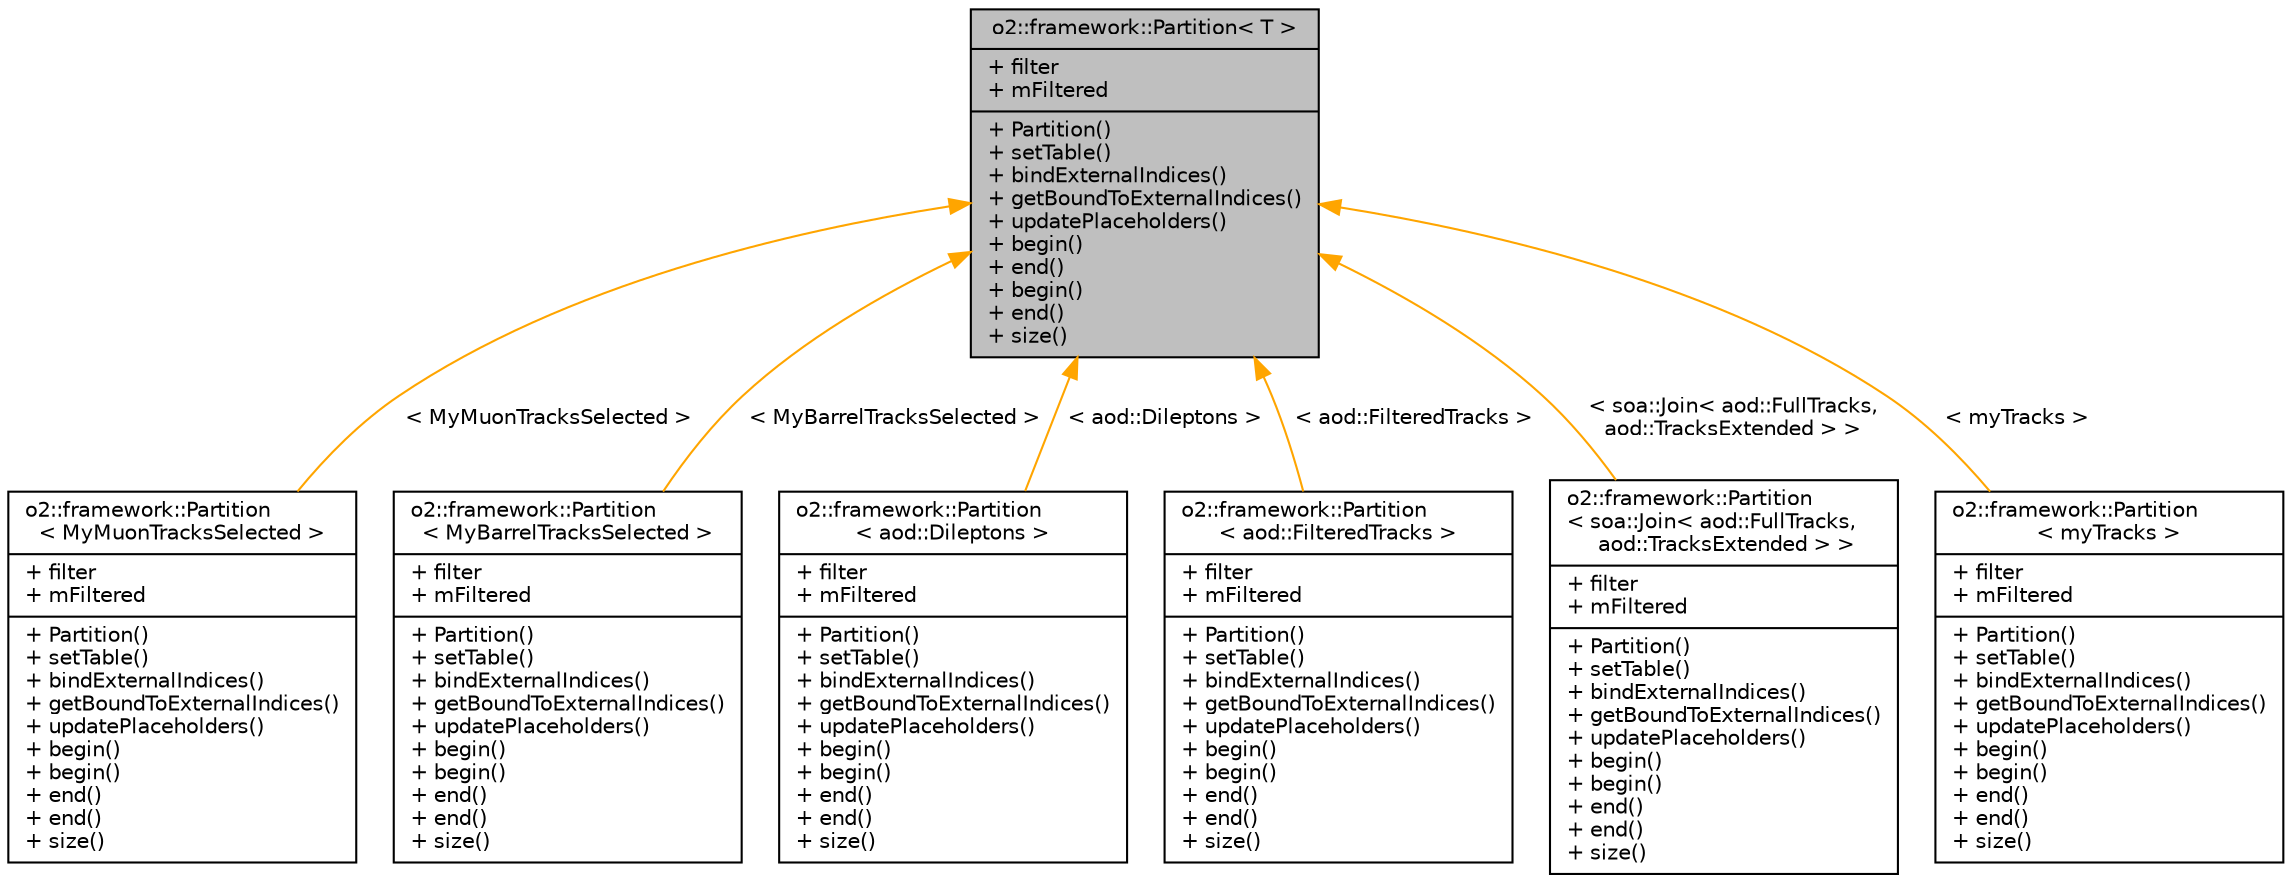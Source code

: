 digraph "o2::framework::Partition&lt; T &gt;"
{
 // INTERACTIVE_SVG=YES
  bgcolor="transparent";
  edge [fontname="Helvetica",fontsize="10",labelfontname="Helvetica",labelfontsize="10"];
  node [fontname="Helvetica",fontsize="10",shape=record];
  Node0 [label="{o2::framework::Partition\< T \>\n|+ filter\l+ mFiltered\l|+ Partition()\l+ setTable()\l+ bindExternalIndices()\l+ getBoundToExternalIndices()\l+ updatePlaceholders()\l+ begin()\l+ end()\l+ begin()\l+ end()\l+ size()\l}",height=0.2,width=0.4,color="black", fillcolor="grey75", style="filled", fontcolor="black"];
  Node0 -> Node1 [dir="back",color="orange",fontsize="10",style="solid",label=" \< MyMuonTracksSelected \>" ,fontname="Helvetica"];
  Node1 [label="{o2::framework::Partition\l\< MyMuonTracksSelected \>\n|+ filter\l+ mFiltered\l|+ Partition()\l+ setTable()\l+ bindExternalIndices()\l+ getBoundToExternalIndices()\l+ updatePlaceholders()\l+ begin()\l+ begin()\l+ end()\l+ end()\l+ size()\l}",height=0.2,width=0.4,color="black",URL="$d1/dbf/structo2_1_1framework_1_1Partition.html"];
  Node0 -> Node2 [dir="back",color="orange",fontsize="10",style="solid",label=" \< MyBarrelTracksSelected \>" ,fontname="Helvetica"];
  Node2 [label="{o2::framework::Partition\l\< MyBarrelTracksSelected \>\n|+ filter\l+ mFiltered\l|+ Partition()\l+ setTable()\l+ bindExternalIndices()\l+ getBoundToExternalIndices()\l+ updatePlaceholders()\l+ begin()\l+ begin()\l+ end()\l+ end()\l+ size()\l}",height=0.2,width=0.4,color="black",URL="$d1/dbf/structo2_1_1framework_1_1Partition.html"];
  Node0 -> Node3 [dir="back",color="orange",fontsize="10",style="solid",label=" \< aod::Dileptons \>" ,fontname="Helvetica"];
  Node3 [label="{o2::framework::Partition\l\< aod::Dileptons \>\n|+ filter\l+ mFiltered\l|+ Partition()\l+ setTable()\l+ bindExternalIndices()\l+ getBoundToExternalIndices()\l+ updatePlaceholders()\l+ begin()\l+ begin()\l+ end()\l+ end()\l+ size()\l}",height=0.2,width=0.4,color="black",URL="$d1/dbf/structo2_1_1framework_1_1Partition.html"];
  Node0 -> Node4 [dir="back",color="orange",fontsize="10",style="solid",label=" \< aod::FilteredTracks \>" ,fontname="Helvetica"];
  Node4 [label="{o2::framework::Partition\l\< aod::FilteredTracks \>\n|+ filter\l+ mFiltered\l|+ Partition()\l+ setTable()\l+ bindExternalIndices()\l+ getBoundToExternalIndices()\l+ updatePlaceholders()\l+ begin()\l+ begin()\l+ end()\l+ end()\l+ size()\l}",height=0.2,width=0.4,color="black",URL="$d1/dbf/structo2_1_1framework_1_1Partition.html"];
  Node0 -> Node5 [dir="back",color="orange",fontsize="10",style="solid",label=" \< soa::Join\< aod::FullTracks,\l aod::TracksExtended \> \>" ,fontname="Helvetica"];
  Node5 [label="{o2::framework::Partition\l\< soa::Join\< aod::FullTracks,\l aod::TracksExtended \> \>\n|+ filter\l+ mFiltered\l|+ Partition()\l+ setTable()\l+ bindExternalIndices()\l+ getBoundToExternalIndices()\l+ updatePlaceholders()\l+ begin()\l+ begin()\l+ end()\l+ end()\l+ size()\l}",height=0.2,width=0.4,color="black",URL="$d1/dbf/structo2_1_1framework_1_1Partition.html"];
  Node0 -> Node6 [dir="back",color="orange",fontsize="10",style="solid",label=" \< myTracks \>" ,fontname="Helvetica"];
  Node6 [label="{o2::framework::Partition\l\< myTracks \>\n|+ filter\l+ mFiltered\l|+ Partition()\l+ setTable()\l+ bindExternalIndices()\l+ getBoundToExternalIndices()\l+ updatePlaceholders()\l+ begin()\l+ begin()\l+ end()\l+ end()\l+ size()\l}",height=0.2,width=0.4,color="black",URL="$d1/dbf/structo2_1_1framework_1_1Partition.html"];
}
